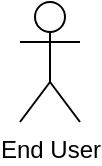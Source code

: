 <mxfile version="24.3.1" type="github">
  <diagram name="Page-1" id="mFCBEnTh9IBcUFOKiDiz">
    <mxGraphModel dx="819" dy="430" grid="1" gridSize="10" guides="1" tooltips="1" connect="1" arrows="1" fold="1" page="1" pageScale="1" pageWidth="850" pageHeight="1100" math="0" shadow="0">
      <root>
        <mxCell id="0" />
        <mxCell id="1" parent="0" />
        <mxCell id="Z_MSqwI4jhc1PmDVcm2G-1" value="End User" style="shape=umlActor;html=1;verticalLabelPosition=bottom;verticalAlign=top;align=center;" vertex="1" parent="1">
          <mxGeometry x="410" y="360" width="30" height="60" as="geometry" />
        </mxCell>
      </root>
    </mxGraphModel>
  </diagram>
</mxfile>
